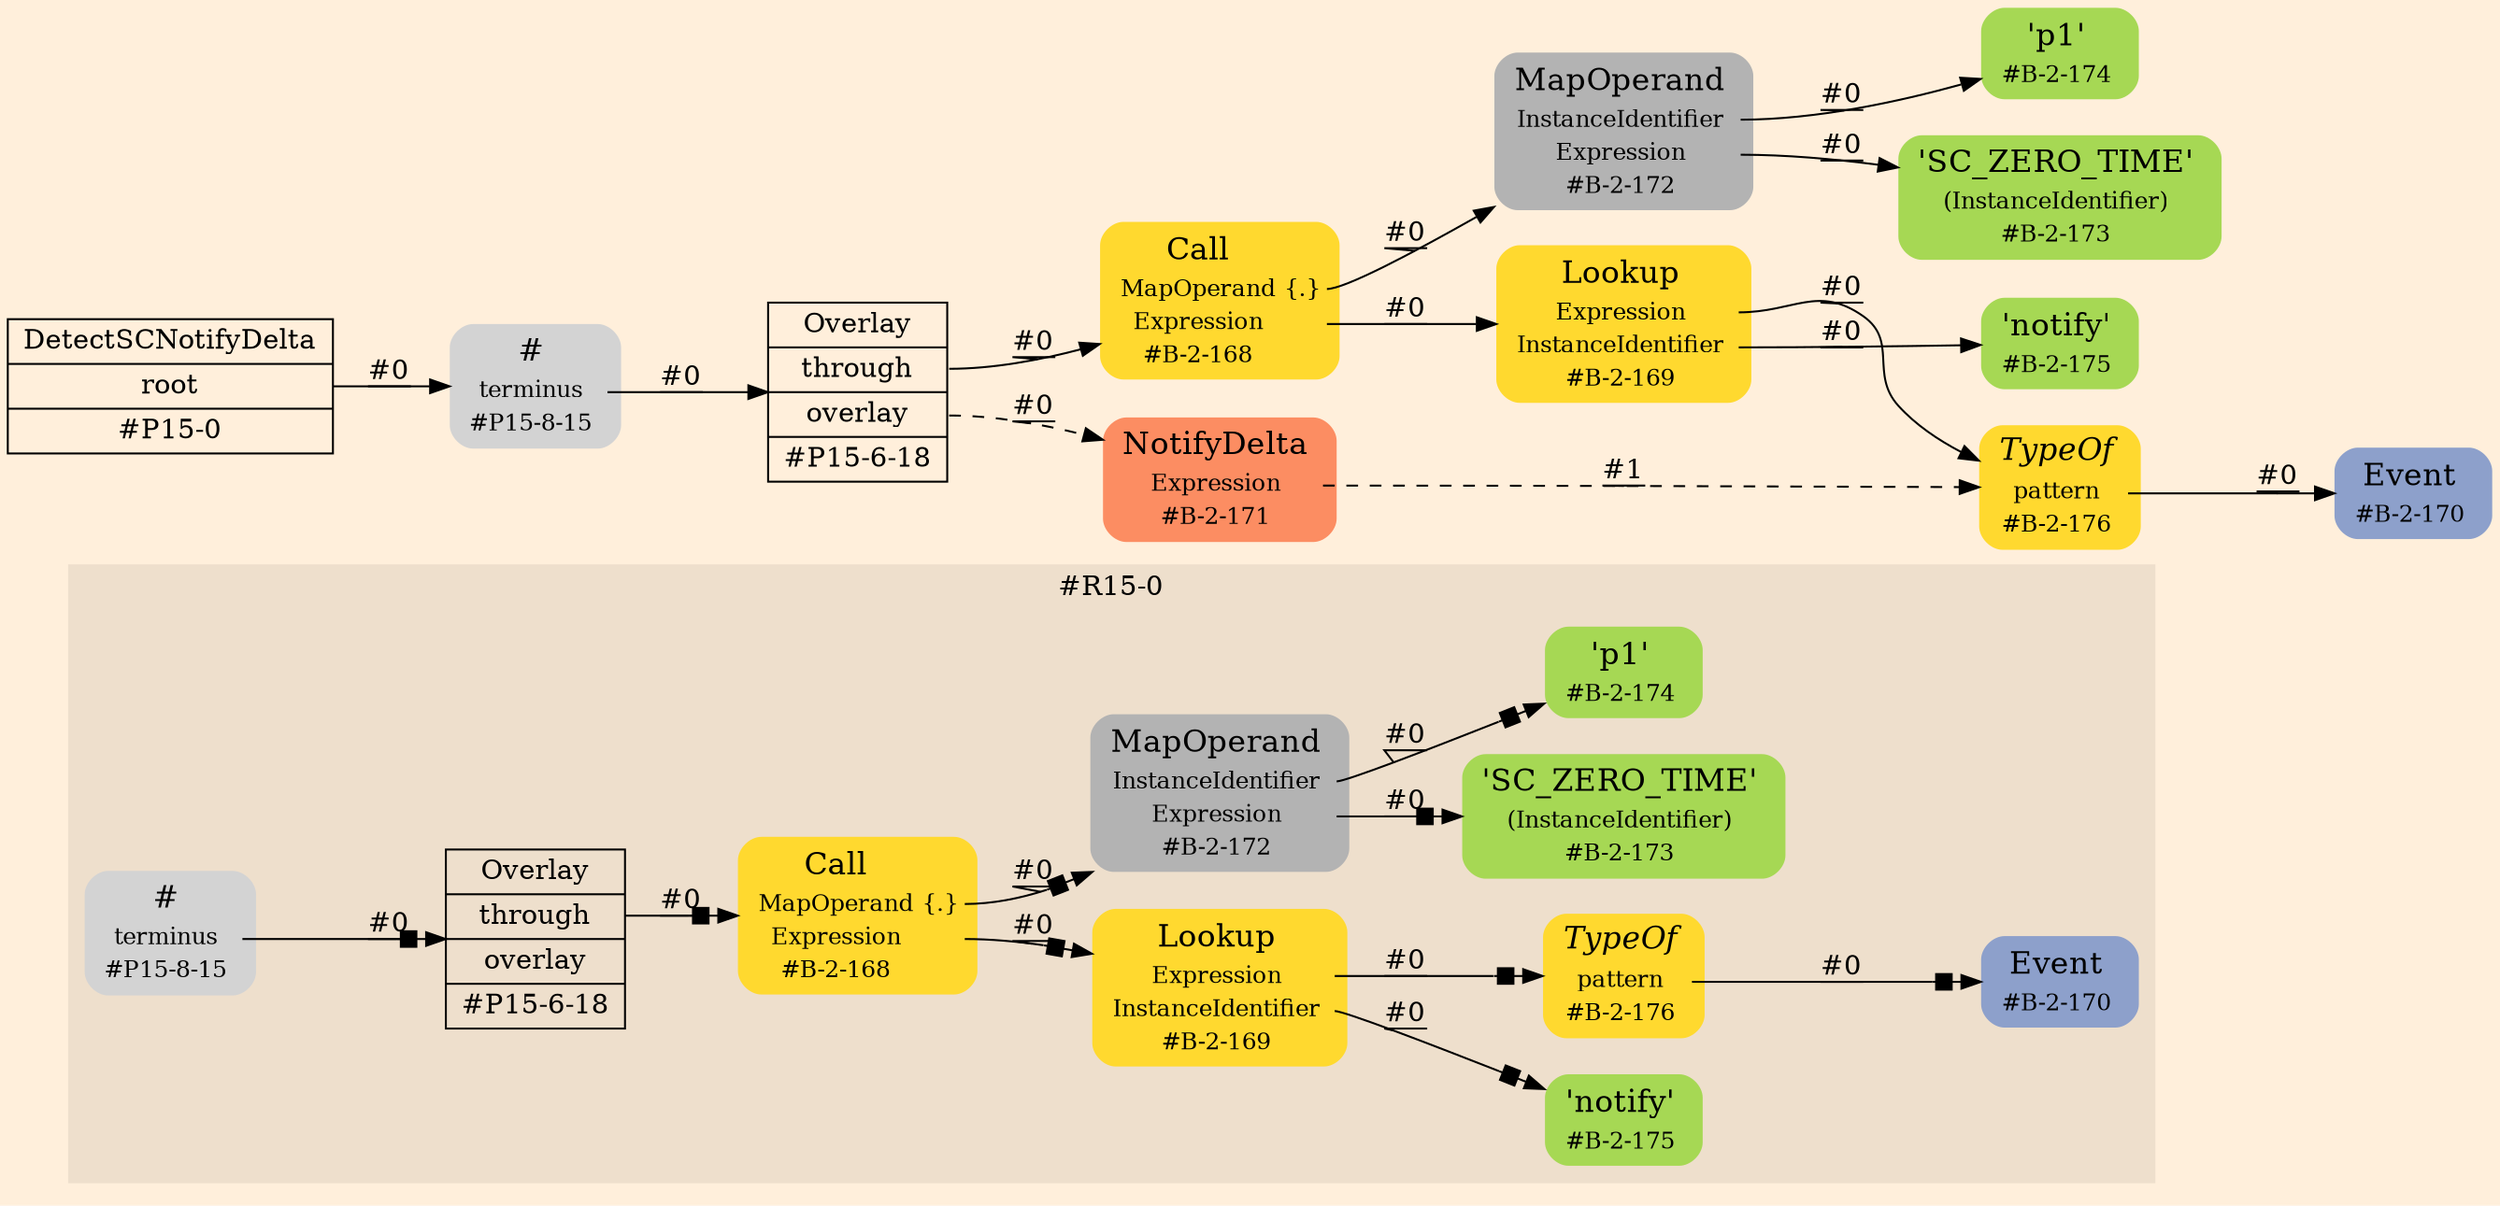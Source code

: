 digraph Inferno {
graph [
    rankdir = "LR"
    bgcolor = antiquewhite1
    color = black
    fontcolor = black
];
node [
];
// -------------------- figure #R15-0 --------------------
subgraph "cluster#R15-0" {
    label = "#R15-0"
    style = "filled"
    color = antiquewhite2
    "#R15-0/#B-2-176" [
        shape = "plaintext"
        fillcolor = "/set28/6"
        label = <<TABLE BORDER="0" CELLBORDER="0" CELLSPACING="0">
         <TR><TD><FONT POINT-SIZE="16.0"><I>TypeOf</I></FONT></TD><TD></TD></TR>
         <TR><TD>pattern</TD><TD PORT="port0"></TD></TR>
         <TR><TD>#B-2-176</TD><TD PORT="port1"></TD></TR>
        </TABLE>>
        style = "rounded,filled"
        fontsize = "12"
    ];
    
    "#R15-0/#B-2-169" [
        shape = "plaintext"
        fillcolor = "/set28/6"
        label = <<TABLE BORDER="0" CELLBORDER="0" CELLSPACING="0">
         <TR><TD><FONT POINT-SIZE="16.0">Lookup</FONT></TD><TD></TD></TR>
         <TR><TD>Expression</TD><TD PORT="port0"></TD></TR>
         <TR><TD>InstanceIdentifier</TD><TD PORT="port1"></TD></TR>
         <TR><TD>#B-2-169</TD><TD PORT="port2"></TD></TR>
        </TABLE>>
        style = "rounded,filled"
        fontsize = "12"
    ];
    
    "#R15-0/#B-2-175" [
        shape = "plaintext"
        fillcolor = "/set28/5"
        label = <<TABLE BORDER="0" CELLBORDER="0" CELLSPACING="0">
         <TR><TD><FONT POINT-SIZE="16.0">'notify'</FONT></TD><TD></TD></TR>
         <TR><TD>#B-2-175</TD><TD PORT="port0"></TD></TR>
        </TABLE>>
        style = "rounded,filled"
        fontsize = "12"
    ];
    
    "#R15-0/#B-2-168" [
        shape = "plaintext"
        fillcolor = "/set28/6"
        label = <<TABLE BORDER="0" CELLBORDER="0" CELLSPACING="0">
         <TR><TD><FONT POINT-SIZE="16.0">Call</FONT></TD><TD></TD></TR>
         <TR><TD>MapOperand</TD><TD PORT="port0">{.}</TD></TR>
         <TR><TD>Expression</TD><TD PORT="port1"></TD></TR>
         <TR><TD>#B-2-168</TD><TD PORT="port2"></TD></TR>
        </TABLE>>
        style = "rounded,filled"
        fontsize = "12"
    ];
    
    "#R15-0/#P15-8-15" [
        shape = "plaintext"
        label = <<TABLE BORDER="0" CELLBORDER="0" CELLSPACING="0">
         <TR><TD><FONT POINT-SIZE="16.0">#</FONT></TD><TD></TD></TR>
         <TR><TD>terminus</TD><TD PORT="port0"></TD></TR>
         <TR><TD>#P15-8-15</TD><TD PORT="port1"></TD></TR>
        </TABLE>>
        style = "rounded,filled"
        fontsize = "12"
    ];
    
    "#R15-0/#B-2-173" [
        shape = "plaintext"
        fillcolor = "/set28/5"
        label = <<TABLE BORDER="0" CELLBORDER="0" CELLSPACING="0">
         <TR><TD><FONT POINT-SIZE="16.0">'SC_ZERO_TIME'</FONT></TD><TD></TD></TR>
         <TR><TD>(InstanceIdentifier)</TD><TD PORT="port0"></TD></TR>
         <TR><TD>#B-2-173</TD><TD PORT="port1"></TD></TR>
        </TABLE>>
        style = "rounded,filled"
        fontsize = "12"
    ];
    
    "#R15-0/#B-2-170" [
        shape = "plaintext"
        fillcolor = "/set28/3"
        label = <<TABLE BORDER="0" CELLBORDER="0" CELLSPACING="0">
         <TR><TD><FONT POINT-SIZE="16.0">Event</FONT></TD><TD></TD></TR>
         <TR><TD>#B-2-170</TD><TD PORT="port0"></TD></TR>
        </TABLE>>
        style = "rounded,filled"
        fontsize = "12"
    ];
    
    "#R15-0/#B-2-174" [
        shape = "plaintext"
        fillcolor = "/set28/5"
        label = <<TABLE BORDER="0" CELLBORDER="0" CELLSPACING="0">
         <TR><TD><FONT POINT-SIZE="16.0">'p1'</FONT></TD><TD></TD></TR>
         <TR><TD>#B-2-174</TD><TD PORT="port0"></TD></TR>
        </TABLE>>
        style = "rounded,filled"
        fontsize = "12"
    ];
    
    "#R15-0/#B-2-172" [
        shape = "plaintext"
        fillcolor = "/set28/8"
        label = <<TABLE BORDER="0" CELLBORDER="0" CELLSPACING="0">
         <TR><TD><FONT POINT-SIZE="16.0">MapOperand</FONT></TD><TD></TD></TR>
         <TR><TD>InstanceIdentifier</TD><TD PORT="port0"></TD></TR>
         <TR><TD>Expression</TD><TD PORT="port1"></TD></TR>
         <TR><TD>#B-2-172</TD><TD PORT="port2"></TD></TR>
        </TABLE>>
        style = "rounded,filled"
        fontsize = "12"
    ];
    
    "#R15-0/#P15-6-18" [
        shape = "record"
        fillcolor = antiquewhite2
        label = "<fixed> Overlay | <port0> through | <port1> overlay | <port2> #P15-6-18"
        style = "filled"
        fontsize = "14"
        color = black
        fontcolor = black
    ];
    
}


// -------------------- transformation figure --------------------
"CR#P15-0" [
    shape = "record"
    fillcolor = antiquewhite1
    label = "<fixed> DetectSCNotifyDelta | <port0> root | <port1> #P15-0"
    style = "filled"
    fontsize = "14"
    color = black
    fontcolor = black
];

"#P15-8-15" [
    shape = "plaintext"
    label = <<TABLE BORDER="0" CELLBORDER="0" CELLSPACING="0">
     <TR><TD><FONT POINT-SIZE="16.0">#</FONT></TD><TD></TD></TR>
     <TR><TD>terminus</TD><TD PORT="port0"></TD></TR>
     <TR><TD>#P15-8-15</TD><TD PORT="port1"></TD></TR>
    </TABLE>>
    style = "rounded,filled"
    fontsize = "12"
];

"#P15-6-18" [
    shape = "record"
    fillcolor = antiquewhite1
    label = "<fixed> Overlay | <port0> through | <port1> overlay | <port2> #P15-6-18"
    style = "filled"
    fontsize = "14"
    color = black
    fontcolor = black
];

"#B-2-168" [
    shape = "plaintext"
    fillcolor = "/set28/6"
    label = <<TABLE BORDER="0" CELLBORDER="0" CELLSPACING="0">
     <TR><TD><FONT POINT-SIZE="16.0">Call</FONT></TD><TD></TD></TR>
     <TR><TD>MapOperand</TD><TD PORT="port0">{.}</TD></TR>
     <TR><TD>Expression</TD><TD PORT="port1"></TD></TR>
     <TR><TD>#B-2-168</TD><TD PORT="port2"></TD></TR>
    </TABLE>>
    style = "rounded,filled"
    fontsize = "12"
];

"#B-2-172" [
    shape = "plaintext"
    fillcolor = "/set28/8"
    label = <<TABLE BORDER="0" CELLBORDER="0" CELLSPACING="0">
     <TR><TD><FONT POINT-SIZE="16.0">MapOperand</FONT></TD><TD></TD></TR>
     <TR><TD>InstanceIdentifier</TD><TD PORT="port0"></TD></TR>
     <TR><TD>Expression</TD><TD PORT="port1"></TD></TR>
     <TR><TD>#B-2-172</TD><TD PORT="port2"></TD></TR>
    </TABLE>>
    style = "rounded,filled"
    fontsize = "12"
];

"#B-2-174" [
    shape = "plaintext"
    fillcolor = "/set28/5"
    label = <<TABLE BORDER="0" CELLBORDER="0" CELLSPACING="0">
     <TR><TD><FONT POINT-SIZE="16.0">'p1'</FONT></TD><TD></TD></TR>
     <TR><TD>#B-2-174</TD><TD PORT="port0"></TD></TR>
    </TABLE>>
    style = "rounded,filled"
    fontsize = "12"
];

"#B-2-173" [
    shape = "plaintext"
    fillcolor = "/set28/5"
    label = <<TABLE BORDER="0" CELLBORDER="0" CELLSPACING="0">
     <TR><TD><FONT POINT-SIZE="16.0">'SC_ZERO_TIME'</FONT></TD><TD></TD></TR>
     <TR><TD>(InstanceIdentifier)</TD><TD PORT="port0"></TD></TR>
     <TR><TD>#B-2-173</TD><TD PORT="port1"></TD></TR>
    </TABLE>>
    style = "rounded,filled"
    fontsize = "12"
];

"#B-2-169" [
    shape = "plaintext"
    fillcolor = "/set28/6"
    label = <<TABLE BORDER="0" CELLBORDER="0" CELLSPACING="0">
     <TR><TD><FONT POINT-SIZE="16.0">Lookup</FONT></TD><TD></TD></TR>
     <TR><TD>Expression</TD><TD PORT="port0"></TD></TR>
     <TR><TD>InstanceIdentifier</TD><TD PORT="port1"></TD></TR>
     <TR><TD>#B-2-169</TD><TD PORT="port2"></TD></TR>
    </TABLE>>
    style = "rounded,filled"
    fontsize = "12"
];

"#B-2-176" [
    shape = "plaintext"
    fillcolor = "/set28/6"
    label = <<TABLE BORDER="0" CELLBORDER="0" CELLSPACING="0">
     <TR><TD><FONT POINT-SIZE="16.0"><I>TypeOf</I></FONT></TD><TD></TD></TR>
     <TR><TD>pattern</TD><TD PORT="port0"></TD></TR>
     <TR><TD>#B-2-176</TD><TD PORT="port1"></TD></TR>
    </TABLE>>
    style = "rounded,filled"
    fontsize = "12"
];

"#B-2-170" [
    shape = "plaintext"
    fillcolor = "/set28/3"
    label = <<TABLE BORDER="0" CELLBORDER="0" CELLSPACING="0">
     <TR><TD><FONT POINT-SIZE="16.0">Event</FONT></TD><TD></TD></TR>
     <TR><TD>#B-2-170</TD><TD PORT="port0"></TD></TR>
    </TABLE>>
    style = "rounded,filled"
    fontsize = "12"
];

"#B-2-175" [
    shape = "plaintext"
    fillcolor = "/set28/5"
    label = <<TABLE BORDER="0" CELLBORDER="0" CELLSPACING="0">
     <TR><TD><FONT POINT-SIZE="16.0">'notify'</FONT></TD><TD></TD></TR>
     <TR><TD>#B-2-175</TD><TD PORT="port0"></TD></TR>
    </TABLE>>
    style = "rounded,filled"
    fontsize = "12"
];

"#B-2-171" [
    shape = "plaintext"
    fillcolor = "/set28/2"
    label = <<TABLE BORDER="0" CELLBORDER="0" CELLSPACING="0">
     <TR><TD><FONT POINT-SIZE="16.0">NotifyDelta</FONT></TD><TD></TD></TR>
     <TR><TD>Expression</TD><TD PORT="port0"></TD></TR>
     <TR><TD>#B-2-171</TD><TD PORT="port1"></TD></TR>
    </TABLE>>
    style = "rounded,filled"
    fontsize = "12"
];



// -------------------- links --------------------
// links for block CR#P15-0
"CR#P15-0":port0 -> "#P15-8-15" [
    style="solid"
    label = "#0"
    decorate = true
    color = black
    fontcolor = black
];

// links for block #P15-8-15
"#P15-8-15":port0 -> "#P15-6-18" [
    style="solid"
    label = "#0"
    decorate = true
    color = black
    fontcolor = black
];

// links for block #P15-6-18
"#P15-6-18":port0 -> "#B-2-168" [
    style="solid"
    label = "#0"
    decorate = true
    color = black
    fontcolor = black
];

"#P15-6-18":port1 -> "#B-2-171" [
    style="dashed"
    label = "#0"
    decorate = true
    color = black
    fontcolor = black
];

// links for block #B-2-168
"#B-2-168":port0 -> "#B-2-172" [
    style="solid"
    label = "#0"
    decorate = true
    color = black
    fontcolor = black
];

"#B-2-168":port1 -> "#B-2-169" [
    style="solid"
    label = "#0"
    decorate = true
    color = black
    fontcolor = black
];

// links for block #B-2-172
"#B-2-172":port0 -> "#B-2-174" [
    style="solid"
    label = "#0"
    decorate = true
    color = black
    fontcolor = black
];

"#B-2-172":port1 -> "#B-2-173" [
    style="solid"
    label = "#0"
    decorate = true
    color = black
    fontcolor = black
];

// links for block #B-2-174
// links for block #B-2-173
// links for block #B-2-169
"#B-2-169":port0 -> "#B-2-176" [
    style="solid"
    label = "#0"
    decorate = true
    color = black
    fontcolor = black
];

"#B-2-169":port1 -> "#B-2-175" [
    style="solid"
    label = "#0"
    decorate = true
    color = black
    fontcolor = black
];

// links for block #B-2-176
"#B-2-176":port0 -> "#B-2-170" [
    style="solid"
    label = "#0"
    decorate = true
    color = black
    fontcolor = black
];

// links for block #B-2-170
// links for block #B-2-175
// links for block #B-2-171
"#B-2-171":port0 -> "#B-2-176" [
    style="dashed"
    label = "#1"
    decorate = true
    color = black
    fontcolor = black
];

// links for block #R15-0/#B-2-176
"#R15-0/#B-2-176":port0 -> "#R15-0/#B-2-170" [
    style="solid"
    arrowhead="normalnonebox"
    label = "#0"
    decorate = true
    color = black
    fontcolor = black
];

// links for block #R15-0/#B-2-169
"#R15-0/#B-2-169":port0 -> "#R15-0/#B-2-176" [
    style="solid"
    arrowhead="normalnonebox"
    label = "#0"
    decorate = true
    color = black
    fontcolor = black
];

"#R15-0/#B-2-169":port1 -> "#R15-0/#B-2-175" [
    style="solid"
    arrowhead="normalnonebox"
    label = "#0"
    decorate = true
    color = black
    fontcolor = black
];

// links for block #R15-0/#B-2-175
// links for block #R15-0/#B-2-168
"#R15-0/#B-2-168":port0 -> "#R15-0/#B-2-172" [
    style="solid"
    arrowhead="normalnonebox"
    label = "#0"
    decorate = true
    color = black
    fontcolor = black
];

"#R15-0/#B-2-168":port1 -> "#R15-0/#B-2-169" [
    style="solid"
    arrowhead="normalnonebox"
    label = "#0"
    decorate = true
    color = black
    fontcolor = black
];

// links for block #R15-0/#P15-8-15
"#R15-0/#P15-8-15":port0 -> "#R15-0/#P15-6-18" [
    style="solid"
    arrowhead="normalnonebox"
    label = "#0"
    decorate = true
    color = black
    fontcolor = black
];

// links for block #R15-0/#B-2-173
// links for block #R15-0/#B-2-170
// links for block #R15-0/#B-2-174
// links for block #R15-0/#B-2-172
"#R15-0/#B-2-172":port0 -> "#R15-0/#B-2-174" [
    style="solid"
    arrowhead="normalnonebox"
    label = "#0"
    decorate = true
    color = black
    fontcolor = black
];

"#R15-0/#B-2-172":port1 -> "#R15-0/#B-2-173" [
    style="solid"
    arrowhead="normalnonebox"
    label = "#0"
    decorate = true
    color = black
    fontcolor = black
];

// links for block #R15-0/#P15-6-18
"#R15-0/#P15-6-18":port0 -> "#R15-0/#B-2-168" [
    style="solid"
    arrowhead="normalnonebox"
    label = "#0"
    decorate = true
    color = black
    fontcolor = black
];

}
